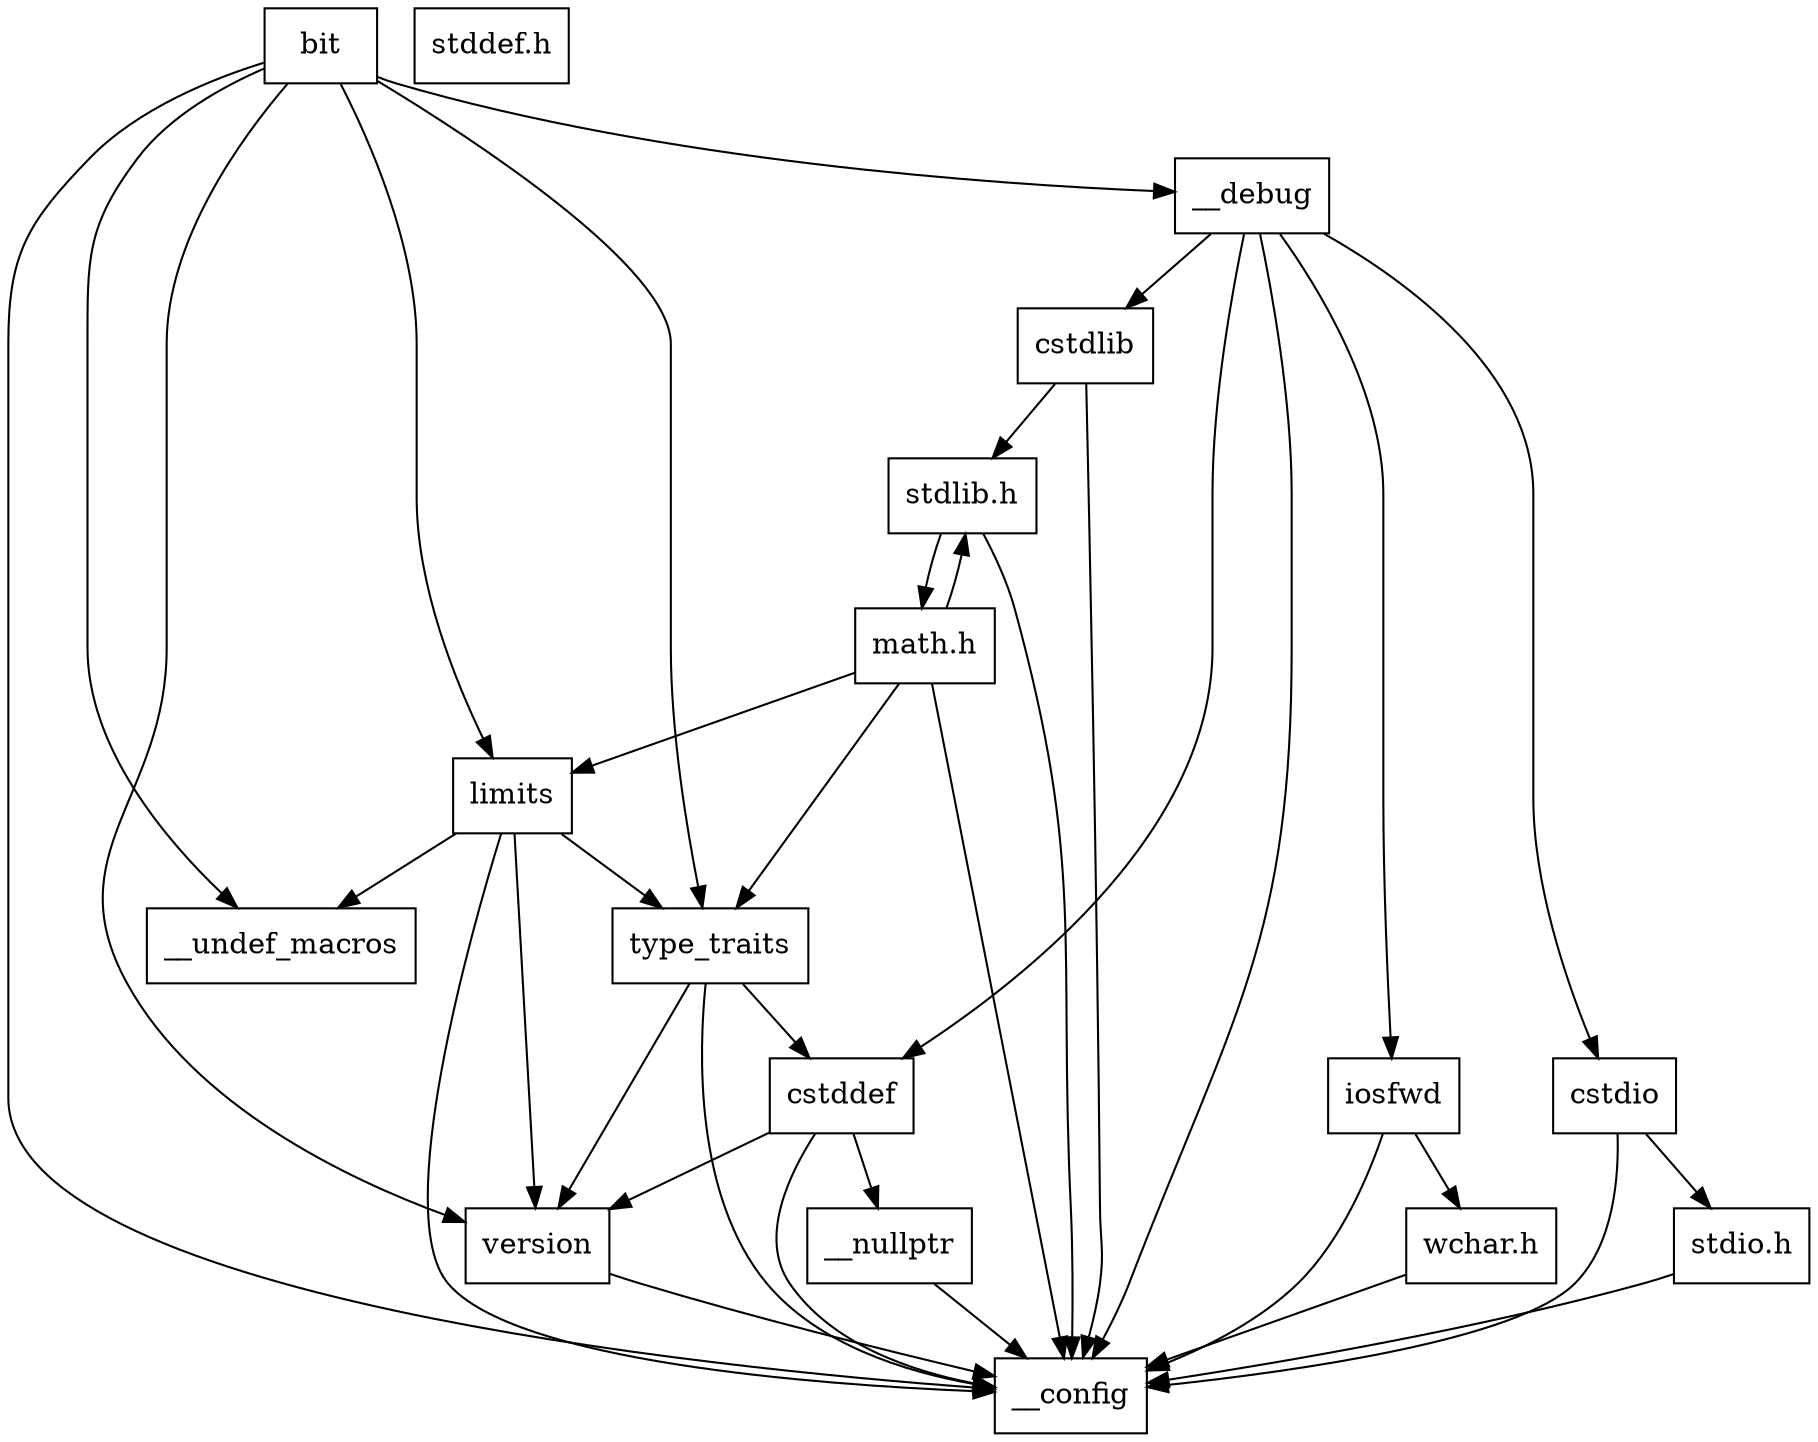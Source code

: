digraph "dependencies" {
  header_1 [ shape="box", label="bit"];
  header_2 [ shape="box", label="__config"];
  header_11 [ shape="box", label="limits"];
  header_12 [ shape="box", label="type_traits"];
  header_13 [ shape="box", label="cstddef"];
  header_14 [ shape="box", label="version"];
  header_17 [ shape="box", label="__nullptr"];
  header_18 [ shape="box", label="__undef_macros"];
  header_19 [ shape="box", label="__debug"];
  header_20 [ shape="box", label="iosfwd"];
  header_21 [ shape="box", label="wchar.h"];
  header_26 [ shape="box", label="stddef.h"];
  header_36 [ shape="box", label="cstdlib"];
  header_37 [ shape="box", label="stdlib.h"];
  header_65 [ shape="box", label="math.h"];
  header_77 [ shape="box", label="cstdio"];
  header_78 [ shape="box", label="stdio.h"];
  header_11 -> header_2;
  header_11 -> header_12;
  header_11 -> header_18;
  header_11 -> header_14;
  header_21 -> header_2;
  header_78 -> header_2;
  header_20 -> header_2;
  header_20 -> header_21;
  header_37 -> header_2;
  header_37 -> header_65;
  header_65 -> header_2;
  header_65 -> header_37;
  header_65 -> header_12;
  header_65 -> header_11;
  header_77 -> header_2;
  header_77 -> header_78;
  header_19 -> header_2;
  header_19 -> header_20;
  header_19 -> header_36;
  header_19 -> header_77;
  header_19 -> header_13;
  header_36 -> header_2;
  header_36 -> header_37;
  header_17 -> header_2;
  header_12 -> header_2;
  header_12 -> header_13;
  header_12 -> header_14;
  header_13 -> header_2;
  header_13 -> header_14;
  header_13 -> header_17;
  header_1 -> header_2;
  header_1 -> header_11;
  header_1 -> header_12;
  header_1 -> header_14;
  header_1 -> header_19;
  header_1 -> header_18;
  header_14 -> header_2;
}